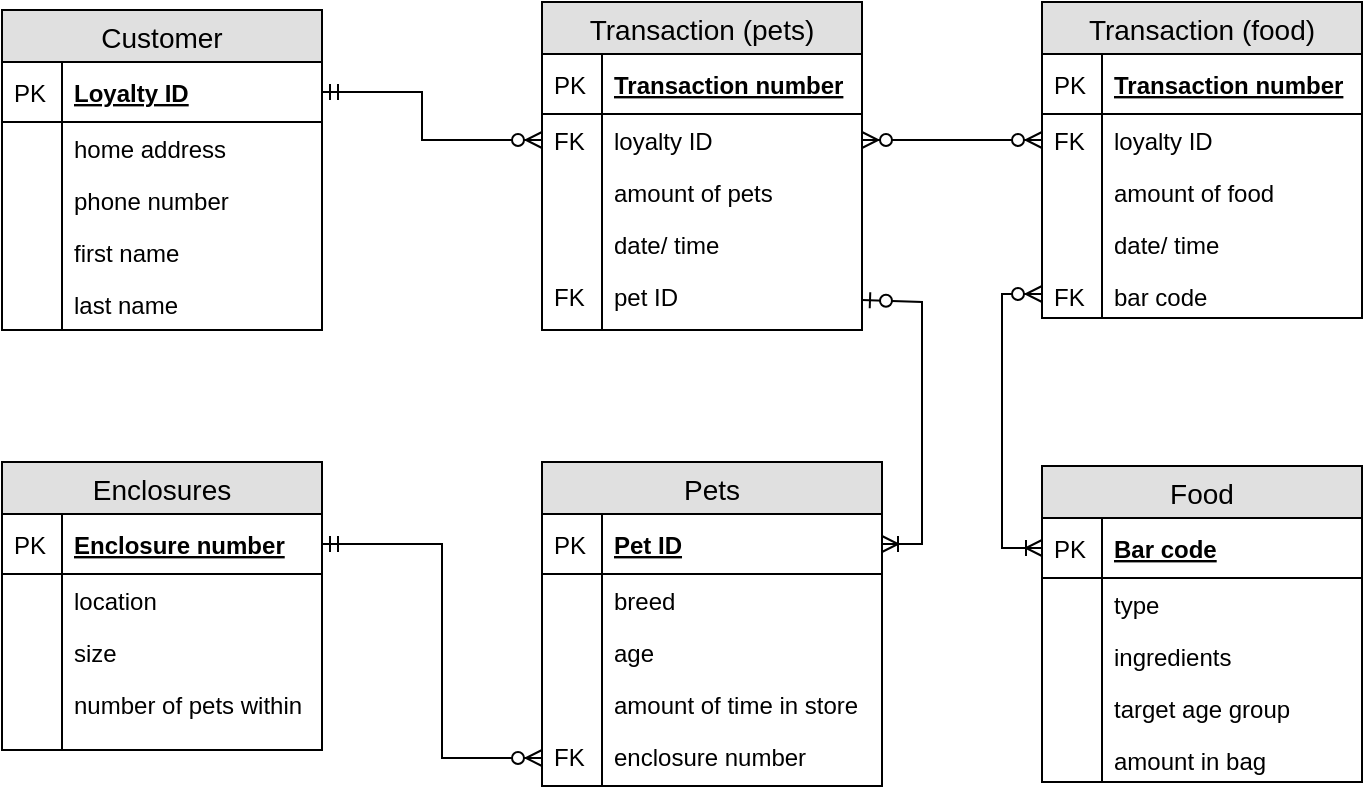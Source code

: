 <mxfile version="12.7.0" type="github">
  <diagram id="C5RBs43oDa-KdzZeNtuy" name="Page-1">
    <mxGraphModel dx="770" dy="489" grid="1" gridSize="10" guides="1" tooltips="1" connect="1" arrows="1" fold="1" page="1" pageScale="1" pageWidth="827" pageHeight="1169" math="0" shadow="0">
      <root>
        <mxCell id="WIyWlLk6GJQsqaUBKTNV-0"/>
        <mxCell id="WIyWlLk6GJQsqaUBKTNV-1" parent="WIyWlLk6GJQsqaUBKTNV-0"/>
        <mxCell id="_W-aGbbJyb8GaxxT5gk7-0" value="Customer" style="swimlane;fontStyle=0;childLayout=stackLayout;horizontal=1;startSize=26;fillColor=#e0e0e0;horizontalStack=0;resizeParent=1;resizeParentMax=0;resizeLast=0;collapsible=1;marginBottom=0;swimlaneFillColor=#ffffff;align=center;fontSize=14;" parent="WIyWlLk6GJQsqaUBKTNV-1" vertex="1">
          <mxGeometry x="30" y="44" width="160" height="160" as="geometry"/>
        </mxCell>
        <mxCell id="_W-aGbbJyb8GaxxT5gk7-1" value="Loyalty ID" style="shape=partialRectangle;top=0;left=0;right=0;bottom=1;align=left;verticalAlign=middle;fillColor=none;spacingLeft=34;spacingRight=4;overflow=hidden;rotatable=0;points=[[0,0.5],[1,0.5]];portConstraint=eastwest;dropTarget=0;fontStyle=5;fontSize=12;" parent="_W-aGbbJyb8GaxxT5gk7-0" vertex="1">
          <mxGeometry y="26" width="160" height="30" as="geometry"/>
        </mxCell>
        <mxCell id="_W-aGbbJyb8GaxxT5gk7-2" value="PK" style="shape=partialRectangle;top=0;left=0;bottom=0;fillColor=none;align=left;verticalAlign=middle;spacingLeft=4;spacingRight=4;overflow=hidden;rotatable=0;points=[];portConstraint=eastwest;part=1;fontSize=12;" parent="_W-aGbbJyb8GaxxT5gk7-1" vertex="1" connectable="0">
          <mxGeometry width="30" height="30" as="geometry"/>
        </mxCell>
        <mxCell id="_W-aGbbJyb8GaxxT5gk7-3" value="home address" style="shape=partialRectangle;top=0;left=0;right=0;bottom=0;align=left;verticalAlign=top;fillColor=none;spacingLeft=34;spacingRight=4;overflow=hidden;rotatable=0;points=[[0,0.5],[1,0.5]];portConstraint=eastwest;dropTarget=0;fontSize=12;" parent="_W-aGbbJyb8GaxxT5gk7-0" vertex="1">
          <mxGeometry y="56" width="160" height="26" as="geometry"/>
        </mxCell>
        <mxCell id="_W-aGbbJyb8GaxxT5gk7-4" value="" style="shape=partialRectangle;top=0;left=0;bottom=0;fillColor=none;align=left;verticalAlign=top;spacingLeft=4;spacingRight=4;overflow=hidden;rotatable=0;points=[];portConstraint=eastwest;part=1;fontSize=12;" parent="_W-aGbbJyb8GaxxT5gk7-3" vertex="1" connectable="0">
          <mxGeometry width="30" height="26" as="geometry"/>
        </mxCell>
        <mxCell id="_W-aGbbJyb8GaxxT5gk7-5" value="phone number" style="shape=partialRectangle;top=0;left=0;right=0;bottom=0;align=left;verticalAlign=top;fillColor=none;spacingLeft=34;spacingRight=4;overflow=hidden;rotatable=0;points=[[0,0.5],[1,0.5]];portConstraint=eastwest;dropTarget=0;fontSize=12;" parent="_W-aGbbJyb8GaxxT5gk7-0" vertex="1">
          <mxGeometry y="82" width="160" height="26" as="geometry"/>
        </mxCell>
        <mxCell id="_W-aGbbJyb8GaxxT5gk7-6" value="" style="shape=partialRectangle;top=0;left=0;bottom=0;fillColor=none;align=left;verticalAlign=top;spacingLeft=4;spacingRight=4;overflow=hidden;rotatable=0;points=[];portConstraint=eastwest;part=1;fontSize=12;" parent="_W-aGbbJyb8GaxxT5gk7-5" vertex="1" connectable="0">
          <mxGeometry width="30" height="26" as="geometry"/>
        </mxCell>
        <mxCell id="_W-aGbbJyb8GaxxT5gk7-7" value="first name" style="shape=partialRectangle;top=0;left=0;right=0;bottom=0;align=left;verticalAlign=top;fillColor=none;spacingLeft=34;spacingRight=4;overflow=hidden;rotatable=0;points=[[0,0.5],[1,0.5]];portConstraint=eastwest;dropTarget=0;fontSize=12;" parent="_W-aGbbJyb8GaxxT5gk7-0" vertex="1">
          <mxGeometry y="108" width="160" height="26" as="geometry"/>
        </mxCell>
        <mxCell id="_W-aGbbJyb8GaxxT5gk7-8" value="" style="shape=partialRectangle;top=0;left=0;bottom=0;fillColor=none;align=left;verticalAlign=top;spacingLeft=4;spacingRight=4;overflow=hidden;rotatable=0;points=[];portConstraint=eastwest;part=1;fontSize=12;" parent="_W-aGbbJyb8GaxxT5gk7-7" vertex="1" connectable="0">
          <mxGeometry width="30" height="26" as="geometry"/>
        </mxCell>
        <mxCell id="_W-aGbbJyb8GaxxT5gk7-9" value="last name&#xa;" style="shape=partialRectangle;top=0;left=0;right=0;bottom=0;align=left;verticalAlign=top;fillColor=none;spacingLeft=34;spacingRight=4;overflow=hidden;rotatable=0;points=[[0,0.5],[1,0.5]];portConstraint=eastwest;dropTarget=0;fontSize=12;" parent="_W-aGbbJyb8GaxxT5gk7-0" vertex="1">
          <mxGeometry y="134" width="160" height="26" as="geometry"/>
        </mxCell>
        <mxCell id="_W-aGbbJyb8GaxxT5gk7-10" value="" style="shape=partialRectangle;top=0;left=0;bottom=0;fillColor=none;align=left;verticalAlign=top;spacingLeft=4;spacingRight=4;overflow=hidden;rotatable=0;points=[];portConstraint=eastwest;part=1;fontSize=12;" parent="_W-aGbbJyb8GaxxT5gk7-9" vertex="1" connectable="0">
          <mxGeometry width="30" height="26.0" as="geometry"/>
        </mxCell>
        <mxCell id="_W-aGbbJyb8GaxxT5gk7-22" value="Transaction (pets)" style="swimlane;fontStyle=0;childLayout=stackLayout;horizontal=1;startSize=26;fillColor=#e0e0e0;horizontalStack=0;resizeParent=1;resizeParentMax=0;resizeLast=0;collapsible=1;marginBottom=0;swimlaneFillColor=#ffffff;align=center;fontSize=14;" parent="WIyWlLk6GJQsqaUBKTNV-1" vertex="1">
          <mxGeometry x="300" y="40" width="160" height="164" as="geometry"/>
        </mxCell>
        <mxCell id="_W-aGbbJyb8GaxxT5gk7-23" value="Transaction number" style="shape=partialRectangle;top=0;left=0;right=0;bottom=1;align=left;verticalAlign=middle;fillColor=none;spacingLeft=34;spacingRight=4;overflow=hidden;rotatable=0;points=[[0,0.5],[1,0.5]];portConstraint=eastwest;dropTarget=0;fontStyle=5;fontSize=12;" parent="_W-aGbbJyb8GaxxT5gk7-22" vertex="1">
          <mxGeometry y="26" width="160" height="30" as="geometry"/>
        </mxCell>
        <mxCell id="_W-aGbbJyb8GaxxT5gk7-24" value="PK" style="shape=partialRectangle;top=0;left=0;bottom=0;fillColor=none;align=left;verticalAlign=middle;spacingLeft=4;spacingRight=4;overflow=hidden;rotatable=0;points=[];portConstraint=eastwest;part=1;fontSize=12;" parent="_W-aGbbJyb8GaxxT5gk7-23" vertex="1" connectable="0">
          <mxGeometry width="30" height="30" as="geometry"/>
        </mxCell>
        <mxCell id="_W-aGbbJyb8GaxxT5gk7-25" value="loyalty ID" style="shape=partialRectangle;top=0;left=0;right=0;bottom=0;align=left;verticalAlign=top;fillColor=none;spacingLeft=34;spacingRight=4;overflow=hidden;rotatable=0;points=[[0,0.5],[1,0.5]];portConstraint=eastwest;dropTarget=0;fontSize=12;" parent="_W-aGbbJyb8GaxxT5gk7-22" vertex="1">
          <mxGeometry y="56" width="160" height="26" as="geometry"/>
        </mxCell>
        <mxCell id="_W-aGbbJyb8GaxxT5gk7-26" value="FK" style="shape=partialRectangle;top=0;left=0;bottom=0;fillColor=none;align=left;verticalAlign=top;spacingLeft=4;spacingRight=4;overflow=hidden;rotatable=0;points=[];portConstraint=eastwest;part=1;fontSize=12;" parent="_W-aGbbJyb8GaxxT5gk7-25" vertex="1" connectable="0">
          <mxGeometry width="30" height="26" as="geometry"/>
        </mxCell>
        <mxCell id="_W-aGbbJyb8GaxxT5gk7-27" value="amount of pets" style="shape=partialRectangle;top=0;left=0;right=0;bottom=0;align=left;verticalAlign=top;fillColor=none;spacingLeft=34;spacingRight=4;overflow=hidden;rotatable=0;points=[[0,0.5],[1,0.5]];portConstraint=eastwest;dropTarget=0;fontSize=12;" parent="_W-aGbbJyb8GaxxT5gk7-22" vertex="1">
          <mxGeometry y="82" width="160" height="26" as="geometry"/>
        </mxCell>
        <mxCell id="_W-aGbbJyb8GaxxT5gk7-28" value="" style="shape=partialRectangle;top=0;left=0;bottom=0;fillColor=none;align=left;verticalAlign=top;spacingLeft=4;spacingRight=4;overflow=hidden;rotatable=0;points=[];portConstraint=eastwest;part=1;fontSize=12;" parent="_W-aGbbJyb8GaxxT5gk7-27" vertex="1" connectable="0">
          <mxGeometry width="30" height="26" as="geometry"/>
        </mxCell>
        <mxCell id="_W-aGbbJyb8GaxxT5gk7-29" value="date/ time" style="shape=partialRectangle;top=0;left=0;right=0;bottom=0;align=left;verticalAlign=top;fillColor=none;spacingLeft=34;spacingRight=4;overflow=hidden;rotatable=0;points=[[0,0.5],[1,0.5]];portConstraint=eastwest;dropTarget=0;fontSize=12;" parent="_W-aGbbJyb8GaxxT5gk7-22" vertex="1">
          <mxGeometry y="108" width="160" height="26" as="geometry"/>
        </mxCell>
        <mxCell id="_W-aGbbJyb8GaxxT5gk7-30" value="" style="shape=partialRectangle;top=0;left=0;bottom=0;fillColor=none;align=left;verticalAlign=top;spacingLeft=4;spacingRight=4;overflow=hidden;rotatable=0;points=[];portConstraint=eastwest;part=1;fontSize=12;" parent="_W-aGbbJyb8GaxxT5gk7-29" vertex="1" connectable="0">
          <mxGeometry width="30" height="26" as="geometry"/>
        </mxCell>
        <mxCell id="_W-aGbbJyb8GaxxT5gk7-31" value="pet ID" style="shape=partialRectangle;top=0;left=0;right=0;bottom=0;align=left;verticalAlign=top;fillColor=none;spacingLeft=34;spacingRight=4;overflow=hidden;rotatable=0;points=[[0,0.5],[1,0.5]];portConstraint=eastwest;dropTarget=0;fontSize=12;" parent="_W-aGbbJyb8GaxxT5gk7-22" vertex="1">
          <mxGeometry y="134" width="160" height="30" as="geometry"/>
        </mxCell>
        <mxCell id="_W-aGbbJyb8GaxxT5gk7-32" value="FK" style="shape=partialRectangle;top=0;left=0;bottom=0;fillColor=none;align=left;verticalAlign=top;spacingLeft=4;spacingRight=4;overflow=hidden;rotatable=0;points=[];portConstraint=eastwest;part=1;fontSize=12;" parent="_W-aGbbJyb8GaxxT5gk7-31" vertex="1" connectable="0">
          <mxGeometry width="30" height="30" as="geometry"/>
        </mxCell>
        <mxCell id="_W-aGbbJyb8GaxxT5gk7-33" value="Food" style="swimlane;fontStyle=0;childLayout=stackLayout;horizontal=1;startSize=26;fillColor=#e0e0e0;horizontalStack=0;resizeParent=1;resizeParentMax=0;resizeLast=0;collapsible=1;marginBottom=0;swimlaneFillColor=#ffffff;align=center;fontSize=14;" parent="WIyWlLk6GJQsqaUBKTNV-1" vertex="1">
          <mxGeometry x="550" y="272" width="160" height="158" as="geometry"/>
        </mxCell>
        <mxCell id="_W-aGbbJyb8GaxxT5gk7-34" value="Bar code" style="shape=partialRectangle;top=0;left=0;right=0;bottom=1;align=left;verticalAlign=middle;fillColor=none;spacingLeft=34;spacingRight=4;overflow=hidden;rotatable=0;points=[[0,0.5],[1,0.5]];portConstraint=eastwest;dropTarget=0;fontStyle=5;fontSize=12;" parent="_W-aGbbJyb8GaxxT5gk7-33" vertex="1">
          <mxGeometry y="26" width="160" height="30" as="geometry"/>
        </mxCell>
        <mxCell id="_W-aGbbJyb8GaxxT5gk7-35" value="PK" style="shape=partialRectangle;top=0;left=0;bottom=0;fillColor=none;align=left;verticalAlign=middle;spacingLeft=4;spacingRight=4;overflow=hidden;rotatable=0;points=[];portConstraint=eastwest;part=1;fontSize=12;" parent="_W-aGbbJyb8GaxxT5gk7-34" vertex="1" connectable="0">
          <mxGeometry width="30" height="30" as="geometry"/>
        </mxCell>
        <mxCell id="_W-aGbbJyb8GaxxT5gk7-36" value="type" style="shape=partialRectangle;top=0;left=0;right=0;bottom=0;align=left;verticalAlign=top;fillColor=none;spacingLeft=34;spacingRight=4;overflow=hidden;rotatable=0;points=[[0,0.5],[1,0.5]];portConstraint=eastwest;dropTarget=0;fontSize=12;" parent="_W-aGbbJyb8GaxxT5gk7-33" vertex="1">
          <mxGeometry y="56" width="160" height="26" as="geometry"/>
        </mxCell>
        <mxCell id="_W-aGbbJyb8GaxxT5gk7-37" value="" style="shape=partialRectangle;top=0;left=0;bottom=0;fillColor=none;align=left;verticalAlign=top;spacingLeft=4;spacingRight=4;overflow=hidden;rotatable=0;points=[];portConstraint=eastwest;part=1;fontSize=12;" parent="_W-aGbbJyb8GaxxT5gk7-36" vertex="1" connectable="0">
          <mxGeometry width="30" height="26" as="geometry"/>
        </mxCell>
        <mxCell id="_W-aGbbJyb8GaxxT5gk7-38" value="ingredients" style="shape=partialRectangle;top=0;left=0;right=0;bottom=0;align=left;verticalAlign=top;fillColor=none;spacingLeft=34;spacingRight=4;overflow=hidden;rotatable=0;points=[[0,0.5],[1,0.5]];portConstraint=eastwest;dropTarget=0;fontSize=12;" parent="_W-aGbbJyb8GaxxT5gk7-33" vertex="1">
          <mxGeometry y="82" width="160" height="26" as="geometry"/>
        </mxCell>
        <mxCell id="_W-aGbbJyb8GaxxT5gk7-39" value="" style="shape=partialRectangle;top=0;left=0;bottom=0;fillColor=none;align=left;verticalAlign=top;spacingLeft=4;spacingRight=4;overflow=hidden;rotatable=0;points=[];portConstraint=eastwest;part=1;fontSize=12;" parent="_W-aGbbJyb8GaxxT5gk7-38" vertex="1" connectable="0">
          <mxGeometry width="30" height="26" as="geometry"/>
        </mxCell>
        <mxCell id="_W-aGbbJyb8GaxxT5gk7-40" value="target age group" style="shape=partialRectangle;top=0;left=0;right=0;bottom=0;align=left;verticalAlign=top;fillColor=none;spacingLeft=34;spacingRight=4;overflow=hidden;rotatable=0;points=[[0,0.5],[1,0.5]];portConstraint=eastwest;dropTarget=0;fontSize=12;" parent="_W-aGbbJyb8GaxxT5gk7-33" vertex="1">
          <mxGeometry y="108" width="160" height="26" as="geometry"/>
        </mxCell>
        <mxCell id="_W-aGbbJyb8GaxxT5gk7-41" value="" style="shape=partialRectangle;top=0;left=0;bottom=0;fillColor=none;align=left;verticalAlign=top;spacingLeft=4;spacingRight=4;overflow=hidden;rotatable=0;points=[];portConstraint=eastwest;part=1;fontSize=12;" parent="_W-aGbbJyb8GaxxT5gk7-40" vertex="1" connectable="0">
          <mxGeometry width="30" height="26" as="geometry"/>
        </mxCell>
        <mxCell id="_W-aGbbJyb8GaxxT5gk7-42" value="amount in bag" style="shape=partialRectangle;top=0;left=0;right=0;bottom=0;align=left;verticalAlign=top;fillColor=none;spacingLeft=34;spacingRight=4;overflow=hidden;rotatable=0;points=[[0,0.5],[1,0.5]];portConstraint=eastwest;dropTarget=0;fontSize=12;" parent="_W-aGbbJyb8GaxxT5gk7-33" vertex="1">
          <mxGeometry y="134" width="160" height="24" as="geometry"/>
        </mxCell>
        <mxCell id="_W-aGbbJyb8GaxxT5gk7-43" value="" style="shape=partialRectangle;top=0;left=0;bottom=0;fillColor=none;align=left;verticalAlign=top;spacingLeft=4;spacingRight=4;overflow=hidden;rotatable=0;points=[];portConstraint=eastwest;part=1;fontSize=12;" parent="_W-aGbbJyb8GaxxT5gk7-42" vertex="1" connectable="0">
          <mxGeometry width="30" height="24" as="geometry"/>
        </mxCell>
        <mxCell id="_W-aGbbJyb8GaxxT5gk7-44" value="Enclosures" style="swimlane;fontStyle=0;childLayout=stackLayout;horizontal=1;startSize=26;fillColor=#e0e0e0;horizontalStack=0;resizeParent=1;resizeParentMax=0;resizeLast=0;collapsible=1;marginBottom=0;swimlaneFillColor=#ffffff;align=center;fontSize=14;" parent="WIyWlLk6GJQsqaUBKTNV-1" vertex="1">
          <mxGeometry x="30" y="270" width="160" height="144" as="geometry"/>
        </mxCell>
        <mxCell id="_W-aGbbJyb8GaxxT5gk7-45" value="Enclosure number" style="shape=partialRectangle;top=0;left=0;right=0;bottom=1;align=left;verticalAlign=middle;fillColor=none;spacingLeft=34;spacingRight=4;overflow=hidden;rotatable=0;points=[[0,0.5],[1,0.5]];portConstraint=eastwest;dropTarget=0;fontStyle=5;fontSize=12;" parent="_W-aGbbJyb8GaxxT5gk7-44" vertex="1">
          <mxGeometry y="26" width="160" height="30" as="geometry"/>
        </mxCell>
        <mxCell id="_W-aGbbJyb8GaxxT5gk7-46" value="PK" style="shape=partialRectangle;top=0;left=0;bottom=0;fillColor=none;align=left;verticalAlign=middle;spacingLeft=4;spacingRight=4;overflow=hidden;rotatable=0;points=[];portConstraint=eastwest;part=1;fontSize=12;" parent="_W-aGbbJyb8GaxxT5gk7-45" vertex="1" connectable="0">
          <mxGeometry width="30" height="30" as="geometry"/>
        </mxCell>
        <mxCell id="_W-aGbbJyb8GaxxT5gk7-47" value="location" style="shape=partialRectangle;top=0;left=0;right=0;bottom=0;align=left;verticalAlign=top;fillColor=none;spacingLeft=34;spacingRight=4;overflow=hidden;rotatable=0;points=[[0,0.5],[1,0.5]];portConstraint=eastwest;dropTarget=0;fontSize=12;" parent="_W-aGbbJyb8GaxxT5gk7-44" vertex="1">
          <mxGeometry y="56" width="160" height="26" as="geometry"/>
        </mxCell>
        <mxCell id="_W-aGbbJyb8GaxxT5gk7-48" value="" style="shape=partialRectangle;top=0;left=0;bottom=0;fillColor=none;align=left;verticalAlign=top;spacingLeft=4;spacingRight=4;overflow=hidden;rotatable=0;points=[];portConstraint=eastwest;part=1;fontSize=12;" parent="_W-aGbbJyb8GaxxT5gk7-47" vertex="1" connectable="0">
          <mxGeometry width="30" height="26" as="geometry"/>
        </mxCell>
        <mxCell id="_W-aGbbJyb8GaxxT5gk7-49" value="size" style="shape=partialRectangle;top=0;left=0;right=0;bottom=0;align=left;verticalAlign=top;fillColor=none;spacingLeft=34;spacingRight=4;overflow=hidden;rotatable=0;points=[[0,0.5],[1,0.5]];portConstraint=eastwest;dropTarget=0;fontSize=12;" parent="_W-aGbbJyb8GaxxT5gk7-44" vertex="1">
          <mxGeometry y="82" width="160" height="26" as="geometry"/>
        </mxCell>
        <mxCell id="_W-aGbbJyb8GaxxT5gk7-50" value="" style="shape=partialRectangle;top=0;left=0;bottom=0;fillColor=none;align=left;verticalAlign=top;spacingLeft=4;spacingRight=4;overflow=hidden;rotatable=0;points=[];portConstraint=eastwest;part=1;fontSize=12;" parent="_W-aGbbJyb8GaxxT5gk7-49" vertex="1" connectable="0">
          <mxGeometry width="30" height="26" as="geometry"/>
        </mxCell>
        <mxCell id="_W-aGbbJyb8GaxxT5gk7-51" value="number of pets within" style="shape=partialRectangle;top=0;left=0;right=0;bottom=0;align=left;verticalAlign=top;fillColor=none;spacingLeft=34;spacingRight=4;overflow=hidden;rotatable=0;points=[[0,0.5],[1,0.5]];portConstraint=eastwest;dropTarget=0;fontSize=12;" parent="_W-aGbbJyb8GaxxT5gk7-44" vertex="1">
          <mxGeometry y="108" width="160" height="26" as="geometry"/>
        </mxCell>
        <mxCell id="_W-aGbbJyb8GaxxT5gk7-52" value="" style="shape=partialRectangle;top=0;left=0;bottom=0;fillColor=none;align=left;verticalAlign=top;spacingLeft=4;spacingRight=4;overflow=hidden;rotatable=0;points=[];portConstraint=eastwest;part=1;fontSize=12;" parent="_W-aGbbJyb8GaxxT5gk7-51" vertex="1" connectable="0">
          <mxGeometry width="30" height="26" as="geometry"/>
        </mxCell>
        <mxCell id="_W-aGbbJyb8GaxxT5gk7-53" value="" style="shape=partialRectangle;top=0;left=0;right=0;bottom=0;align=left;verticalAlign=top;fillColor=none;spacingLeft=34;spacingRight=4;overflow=hidden;rotatable=0;points=[[0,0.5],[1,0.5]];portConstraint=eastwest;dropTarget=0;fontSize=12;" parent="_W-aGbbJyb8GaxxT5gk7-44" vertex="1">
          <mxGeometry y="134" width="160" height="10" as="geometry"/>
        </mxCell>
        <mxCell id="_W-aGbbJyb8GaxxT5gk7-54" value="" style="shape=partialRectangle;top=0;left=0;bottom=0;fillColor=none;align=left;verticalAlign=top;spacingLeft=4;spacingRight=4;overflow=hidden;rotatable=0;points=[];portConstraint=eastwest;part=1;fontSize=12;" parent="_W-aGbbJyb8GaxxT5gk7-53" vertex="1" connectable="0">
          <mxGeometry width="30" height="10" as="geometry"/>
        </mxCell>
        <mxCell id="_W-aGbbJyb8GaxxT5gk7-55" value="Pets" style="swimlane;fontStyle=0;childLayout=stackLayout;horizontal=1;startSize=26;fillColor=#e0e0e0;horizontalStack=0;resizeParent=1;resizeParentMax=0;resizeLast=0;collapsible=1;marginBottom=0;swimlaneFillColor=#ffffff;align=center;fontSize=14;" parent="WIyWlLk6GJQsqaUBKTNV-1" vertex="1">
          <mxGeometry x="300" y="270" width="170" height="162" as="geometry"/>
        </mxCell>
        <mxCell id="_W-aGbbJyb8GaxxT5gk7-56" value="Pet ID" style="shape=partialRectangle;top=0;left=0;right=0;bottom=1;align=left;verticalAlign=middle;fillColor=none;spacingLeft=34;spacingRight=4;overflow=hidden;rotatable=0;points=[[0,0.5],[1,0.5]];portConstraint=eastwest;dropTarget=0;fontStyle=5;fontSize=12;" parent="_W-aGbbJyb8GaxxT5gk7-55" vertex="1">
          <mxGeometry y="26" width="170" height="30" as="geometry"/>
        </mxCell>
        <mxCell id="_W-aGbbJyb8GaxxT5gk7-57" value="PK" style="shape=partialRectangle;top=0;left=0;bottom=0;fillColor=none;align=left;verticalAlign=middle;spacingLeft=4;spacingRight=4;overflow=hidden;rotatable=0;points=[];portConstraint=eastwest;part=1;fontSize=12;" parent="_W-aGbbJyb8GaxxT5gk7-56" vertex="1" connectable="0">
          <mxGeometry width="30" height="30" as="geometry"/>
        </mxCell>
        <mxCell id="_W-aGbbJyb8GaxxT5gk7-58" value="breed" style="shape=partialRectangle;top=0;left=0;right=0;bottom=0;align=left;verticalAlign=top;fillColor=none;spacingLeft=34;spacingRight=4;overflow=hidden;rotatable=0;points=[[0,0.5],[1,0.5]];portConstraint=eastwest;dropTarget=0;fontSize=12;" parent="_W-aGbbJyb8GaxxT5gk7-55" vertex="1">
          <mxGeometry y="56" width="170" height="26" as="geometry"/>
        </mxCell>
        <mxCell id="_W-aGbbJyb8GaxxT5gk7-59" value="" style="shape=partialRectangle;top=0;left=0;bottom=0;fillColor=none;align=left;verticalAlign=top;spacingLeft=4;spacingRight=4;overflow=hidden;rotatable=0;points=[];portConstraint=eastwest;part=1;fontSize=12;" parent="_W-aGbbJyb8GaxxT5gk7-58" vertex="1" connectable="0">
          <mxGeometry width="30" height="26" as="geometry"/>
        </mxCell>
        <mxCell id="_W-aGbbJyb8GaxxT5gk7-60" value="age" style="shape=partialRectangle;top=0;left=0;right=0;bottom=0;align=left;verticalAlign=top;fillColor=none;spacingLeft=34;spacingRight=4;overflow=hidden;rotatable=0;points=[[0,0.5],[1,0.5]];portConstraint=eastwest;dropTarget=0;fontSize=12;" parent="_W-aGbbJyb8GaxxT5gk7-55" vertex="1">
          <mxGeometry y="82" width="170" height="26" as="geometry"/>
        </mxCell>
        <mxCell id="_W-aGbbJyb8GaxxT5gk7-61" value="" style="shape=partialRectangle;top=0;left=0;bottom=0;fillColor=none;align=left;verticalAlign=top;spacingLeft=4;spacingRight=4;overflow=hidden;rotatable=0;points=[];portConstraint=eastwest;part=1;fontSize=12;" parent="_W-aGbbJyb8GaxxT5gk7-60" vertex="1" connectable="0">
          <mxGeometry width="30" height="26" as="geometry"/>
        </mxCell>
        <mxCell id="_W-aGbbJyb8GaxxT5gk7-62" value="amount of time in store" style="shape=partialRectangle;top=0;left=0;right=0;bottom=0;align=left;verticalAlign=top;fillColor=none;spacingLeft=34;spacingRight=4;overflow=hidden;rotatable=0;points=[[0,0.5],[1,0.5]];portConstraint=eastwest;dropTarget=0;fontSize=12;" parent="_W-aGbbJyb8GaxxT5gk7-55" vertex="1">
          <mxGeometry y="108" width="170" height="26" as="geometry"/>
        </mxCell>
        <mxCell id="_W-aGbbJyb8GaxxT5gk7-63" value="" style="shape=partialRectangle;top=0;left=0;bottom=0;fillColor=none;align=left;verticalAlign=top;spacingLeft=4;spacingRight=4;overflow=hidden;rotatable=0;points=[];portConstraint=eastwest;part=1;fontSize=12;" parent="_W-aGbbJyb8GaxxT5gk7-62" vertex="1" connectable="0">
          <mxGeometry width="30" height="26" as="geometry"/>
        </mxCell>
        <mxCell id="_W-aGbbJyb8GaxxT5gk7-64" value="enclosure number" style="shape=partialRectangle;top=0;left=0;right=0;bottom=0;align=left;verticalAlign=top;fillColor=none;spacingLeft=34;spacingRight=4;overflow=hidden;rotatable=0;points=[[0,0.5],[1,0.5]];portConstraint=eastwest;dropTarget=0;fontSize=12;" parent="_W-aGbbJyb8GaxxT5gk7-55" vertex="1">
          <mxGeometry y="134" width="170" height="28" as="geometry"/>
        </mxCell>
        <mxCell id="_W-aGbbJyb8GaxxT5gk7-65" value="FK" style="shape=partialRectangle;top=0;left=0;bottom=0;fillColor=none;align=left;verticalAlign=top;spacingLeft=4;spacingRight=4;overflow=hidden;rotatable=0;points=[];portConstraint=eastwest;part=1;fontSize=12;" parent="_W-aGbbJyb8GaxxT5gk7-64" vertex="1" connectable="0">
          <mxGeometry width="30" height="28" as="geometry"/>
        </mxCell>
        <mxCell id="_W-aGbbJyb8GaxxT5gk7-69" value="" style="endArrow=ERzeroToMany;html=1;exitX=1;exitY=0.5;exitDx=0;exitDy=0;entryX=0;entryY=0.5;entryDx=0;entryDy=0;endFill=1;startArrow=ERmandOne;startFill=0;rounded=0;" parent="WIyWlLk6GJQsqaUBKTNV-1" source="_W-aGbbJyb8GaxxT5gk7-1" target="_W-aGbbJyb8GaxxT5gk7-25" edge="1">
          <mxGeometry width="50" height="50" relative="1" as="geometry">
            <mxPoint x="30" y="540" as="sourcePoint"/>
            <mxPoint x="80" y="490" as="targetPoint"/>
            <Array as="points">
              <mxPoint x="240" y="85"/>
              <mxPoint x="240" y="109"/>
            </Array>
          </mxGeometry>
        </mxCell>
        <mxCell id="_W-aGbbJyb8GaxxT5gk7-70" value="" style="endArrow=ERzeroToMany;html=1;exitX=1;exitY=0.5;exitDx=0;exitDy=0;entryX=0;entryY=0.5;entryDx=0;entryDy=0;endFill=1;startArrow=ERzeroToMany;startFill=1;rounded=0;" parent="WIyWlLk6GJQsqaUBKTNV-1" source="_W-aGbbJyb8GaxxT5gk7-25" target="_W-aGbbJyb8GaxxT5gk7-77" edge="1">
          <mxGeometry width="50" height="50" relative="1" as="geometry">
            <mxPoint x="30" y="540" as="sourcePoint"/>
            <mxPoint x="80" y="490" as="targetPoint"/>
            <Array as="points"/>
          </mxGeometry>
        </mxCell>
        <mxCell id="_W-aGbbJyb8GaxxT5gk7-73" value="" style="endArrow=ERoneToMany;html=1;exitX=1;exitY=0.5;exitDx=0;exitDy=0;entryX=1;entryY=0.5;entryDx=0;entryDy=0;rounded=0;endFill=0;startArrow=ERzeroToOne;startFill=1;" parent="WIyWlLk6GJQsqaUBKTNV-1" source="_W-aGbbJyb8GaxxT5gk7-31" target="_W-aGbbJyb8GaxxT5gk7-56" edge="1">
          <mxGeometry width="50" height="50" relative="1" as="geometry">
            <mxPoint x="30" y="540" as="sourcePoint"/>
            <mxPoint x="80" y="490" as="targetPoint"/>
            <Array as="points">
              <mxPoint x="490" y="190"/>
              <mxPoint x="490" y="250"/>
              <mxPoint x="490" y="311"/>
            </Array>
          </mxGeometry>
        </mxCell>
        <mxCell id="_W-aGbbJyb8GaxxT5gk7-74" value="Transaction (food)" style="swimlane;fontStyle=0;childLayout=stackLayout;horizontal=1;startSize=26;fillColor=#e0e0e0;horizontalStack=0;resizeParent=1;resizeParentMax=0;resizeLast=0;collapsible=1;marginBottom=0;swimlaneFillColor=#ffffff;align=center;fontSize=14;" parent="WIyWlLk6GJQsqaUBKTNV-1" vertex="1">
          <mxGeometry x="550" y="40" width="160" height="158" as="geometry"/>
        </mxCell>
        <mxCell id="_W-aGbbJyb8GaxxT5gk7-75" value="Transaction number" style="shape=partialRectangle;top=0;left=0;right=0;bottom=1;align=left;verticalAlign=middle;fillColor=none;spacingLeft=34;spacingRight=4;overflow=hidden;rotatable=0;points=[[0,0.5],[1,0.5]];portConstraint=eastwest;dropTarget=0;fontStyle=5;fontSize=12;" parent="_W-aGbbJyb8GaxxT5gk7-74" vertex="1">
          <mxGeometry y="26" width="160" height="30" as="geometry"/>
        </mxCell>
        <mxCell id="_W-aGbbJyb8GaxxT5gk7-76" value="PK" style="shape=partialRectangle;top=0;left=0;bottom=0;fillColor=none;align=left;verticalAlign=middle;spacingLeft=4;spacingRight=4;overflow=hidden;rotatable=0;points=[];portConstraint=eastwest;part=1;fontSize=12;" parent="_W-aGbbJyb8GaxxT5gk7-75" vertex="1" connectable="0">
          <mxGeometry width="30" height="30" as="geometry"/>
        </mxCell>
        <mxCell id="_W-aGbbJyb8GaxxT5gk7-77" value="loyalty ID" style="shape=partialRectangle;top=0;left=0;right=0;bottom=0;align=left;verticalAlign=top;fillColor=none;spacingLeft=34;spacingRight=4;overflow=hidden;rotatable=0;points=[[0,0.5],[1,0.5]];portConstraint=eastwest;dropTarget=0;fontSize=12;" parent="_W-aGbbJyb8GaxxT5gk7-74" vertex="1">
          <mxGeometry y="56" width="160" height="26" as="geometry"/>
        </mxCell>
        <mxCell id="_W-aGbbJyb8GaxxT5gk7-78" value="FK" style="shape=partialRectangle;top=0;left=0;bottom=0;fillColor=none;align=left;verticalAlign=top;spacingLeft=4;spacingRight=4;overflow=hidden;rotatable=0;points=[];portConstraint=eastwest;part=1;fontSize=12;" parent="_W-aGbbJyb8GaxxT5gk7-77" vertex="1" connectable="0">
          <mxGeometry width="30" height="26" as="geometry"/>
        </mxCell>
        <mxCell id="_W-aGbbJyb8GaxxT5gk7-79" value="amount of food" style="shape=partialRectangle;top=0;left=0;right=0;bottom=0;align=left;verticalAlign=top;fillColor=none;spacingLeft=34;spacingRight=4;overflow=hidden;rotatable=0;points=[[0,0.5],[1,0.5]];portConstraint=eastwest;dropTarget=0;fontSize=12;" parent="_W-aGbbJyb8GaxxT5gk7-74" vertex="1">
          <mxGeometry y="82" width="160" height="26" as="geometry"/>
        </mxCell>
        <mxCell id="_W-aGbbJyb8GaxxT5gk7-80" value="" style="shape=partialRectangle;top=0;left=0;bottom=0;fillColor=none;align=left;verticalAlign=top;spacingLeft=4;spacingRight=4;overflow=hidden;rotatable=0;points=[];portConstraint=eastwest;part=1;fontSize=12;" parent="_W-aGbbJyb8GaxxT5gk7-79" vertex="1" connectable="0">
          <mxGeometry width="30" height="26" as="geometry"/>
        </mxCell>
        <mxCell id="_W-aGbbJyb8GaxxT5gk7-81" value="date/ time" style="shape=partialRectangle;top=0;left=0;right=0;bottom=0;align=left;verticalAlign=top;fillColor=none;spacingLeft=34;spacingRight=4;overflow=hidden;rotatable=0;points=[[0,0.5],[1,0.5]];portConstraint=eastwest;dropTarget=0;fontSize=12;" parent="_W-aGbbJyb8GaxxT5gk7-74" vertex="1">
          <mxGeometry y="108" width="160" height="26" as="geometry"/>
        </mxCell>
        <mxCell id="_W-aGbbJyb8GaxxT5gk7-82" value="" style="shape=partialRectangle;top=0;left=0;bottom=0;fillColor=none;align=left;verticalAlign=top;spacingLeft=4;spacingRight=4;overflow=hidden;rotatable=0;points=[];portConstraint=eastwest;part=1;fontSize=12;" parent="_W-aGbbJyb8GaxxT5gk7-81" vertex="1" connectable="0">
          <mxGeometry width="30" height="26" as="geometry"/>
        </mxCell>
        <mxCell id="_W-aGbbJyb8GaxxT5gk7-83" value="bar code" style="shape=partialRectangle;top=0;left=0;right=0;bottom=0;align=left;verticalAlign=top;fillColor=none;spacingLeft=34;spacingRight=4;overflow=hidden;rotatable=0;points=[[0,0.5],[1,0.5]];portConstraint=eastwest;dropTarget=0;fontSize=12;" parent="_W-aGbbJyb8GaxxT5gk7-74" vertex="1">
          <mxGeometry y="134" width="160" height="24" as="geometry"/>
        </mxCell>
        <mxCell id="_W-aGbbJyb8GaxxT5gk7-84" value="FK" style="shape=partialRectangle;top=0;left=0;bottom=0;fillColor=none;align=left;verticalAlign=top;spacingLeft=4;spacingRight=4;overflow=hidden;rotatable=0;points=[];portConstraint=eastwest;part=1;fontSize=12;" parent="_W-aGbbJyb8GaxxT5gk7-83" vertex="1" connectable="0">
          <mxGeometry width="30" height="24" as="geometry"/>
        </mxCell>
        <mxCell id="_W-aGbbJyb8GaxxT5gk7-87" value="" style="endArrow=ERzeroToMany;html=1;entryX=0;entryY=0.5;entryDx=0;entryDy=0;exitX=1;exitY=0.5;exitDx=0;exitDy=0;rounded=0;endFill=1;startArrow=ERmandOne;startFill=0;" parent="WIyWlLk6GJQsqaUBKTNV-1" source="_W-aGbbJyb8GaxxT5gk7-45" target="_W-aGbbJyb8GaxxT5gk7-64" edge="1">
          <mxGeometry width="50" height="50" relative="1" as="geometry">
            <mxPoint x="30" y="510" as="sourcePoint"/>
            <mxPoint x="80" y="460" as="targetPoint"/>
            <Array as="points">
              <mxPoint x="250" y="311"/>
              <mxPoint x="250" y="418"/>
            </Array>
          </mxGeometry>
        </mxCell>
        <mxCell id="_W-aGbbJyb8GaxxT5gk7-89" value="" style="endArrow=ERoneToMany;html=1;exitX=0;exitY=0.5;exitDx=0;exitDy=0;entryX=0;entryY=0.5;entryDx=0;entryDy=0;rounded=0;endFill=0;startArrow=ERzeroToMany;startFill=1;" parent="WIyWlLk6GJQsqaUBKTNV-1" source="_W-aGbbJyb8GaxxT5gk7-83" target="_W-aGbbJyb8GaxxT5gk7-34" edge="1">
          <mxGeometry width="50" height="50" relative="1" as="geometry">
            <mxPoint x="30" y="510" as="sourcePoint"/>
            <mxPoint x="80" y="460" as="targetPoint"/>
            <Array as="points">
              <mxPoint x="530" y="186"/>
              <mxPoint x="530" y="313"/>
            </Array>
          </mxGeometry>
        </mxCell>
      </root>
    </mxGraphModel>
  </diagram>
</mxfile>
